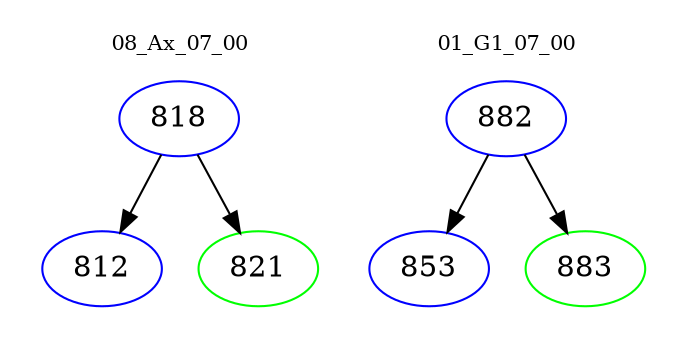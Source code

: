 digraph{
subgraph cluster_0 {
color = white
label = "08_Ax_07_00";
fontsize=10;
T0_818 [label="818", color="blue"]
T0_818 -> T0_812 [color="black"]
T0_812 [label="812", color="blue"]
T0_818 -> T0_821 [color="black"]
T0_821 [label="821", color="green"]
}
subgraph cluster_1 {
color = white
label = "01_G1_07_00";
fontsize=10;
T1_882 [label="882", color="blue"]
T1_882 -> T1_853 [color="black"]
T1_853 [label="853", color="blue"]
T1_882 -> T1_883 [color="black"]
T1_883 [label="883", color="green"]
}
}
